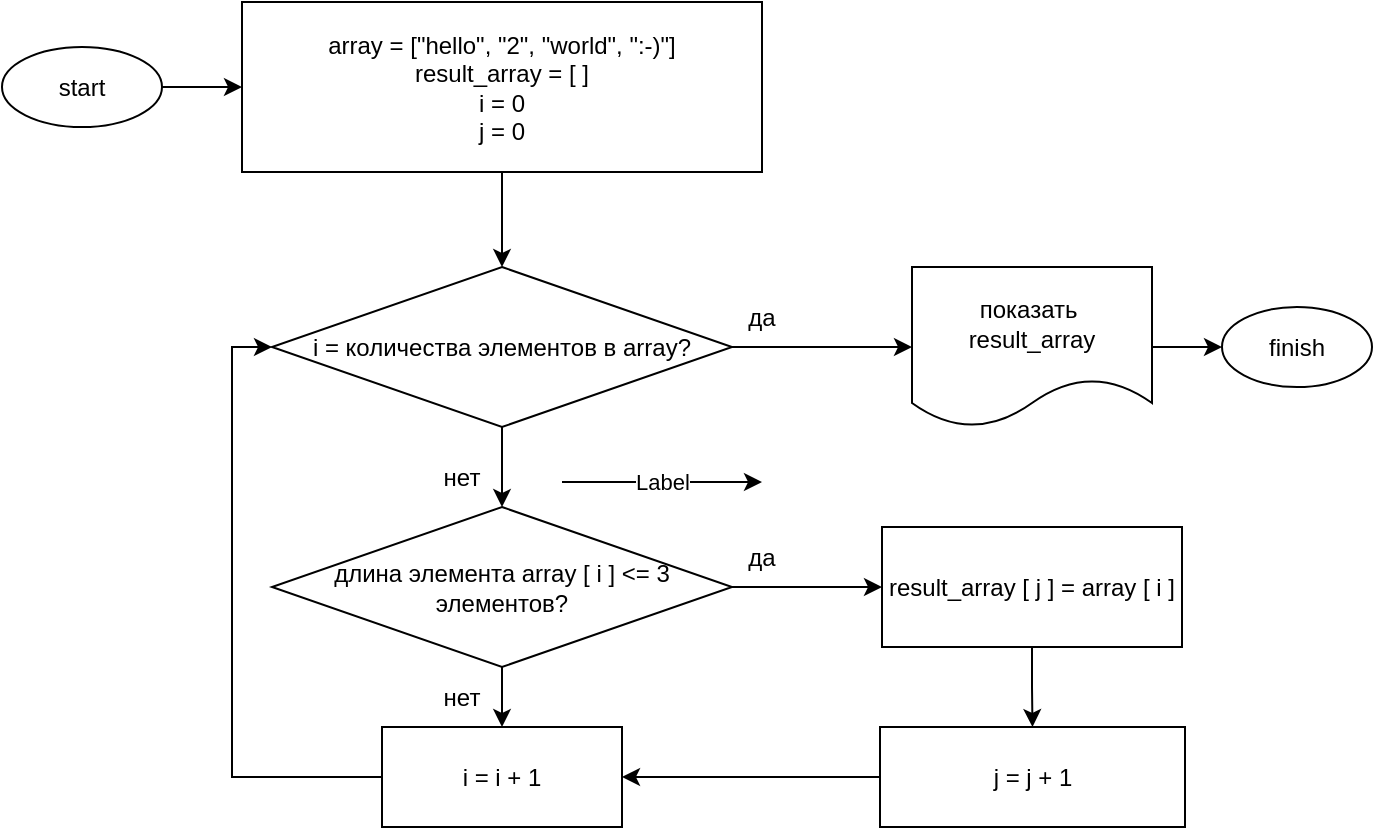 <mxfile version="20.2.2" type="device"><diagram id="PmcGm1K3LFxFhzlxwvRb" name="Страница 1"><mxGraphModel dx="1829" dy="1006" grid="1" gridSize="10" guides="1" tooltips="1" connect="1" arrows="1" fold="1" page="1" pageScale="1" pageWidth="827" pageHeight="1169" math="0" shadow="0"><root><mxCell id="0"/><mxCell id="1" parent="0"/><mxCell id="WZzrdGYJnRL4Bo5Kg_1P-4" style="edgeStyle=orthogonalEdgeStyle;rounded=0;orthogonalLoop=1;jettySize=auto;html=1;" parent="1" source="WZzrdGYJnRL4Bo5Kg_1P-1" target="WZzrdGYJnRL4Bo5Kg_1P-3" edge="1"><mxGeometry relative="1" as="geometry"/></mxCell><mxCell id="WZzrdGYJnRL4Bo5Kg_1P-1" value="start" style="ellipse;whiteSpace=wrap;html=1;" parent="1" vertex="1"><mxGeometry y="22.5" width="80" height="40" as="geometry"/></mxCell><mxCell id="WZzrdGYJnRL4Bo5Kg_1P-6" style="edgeStyle=orthogonalEdgeStyle;rounded=0;orthogonalLoop=1;jettySize=auto;html=1;entryX=0.5;entryY=0;entryDx=0;entryDy=0;" parent="1" source="WZzrdGYJnRL4Bo5Kg_1P-3" target="WZzrdGYJnRL4Bo5Kg_1P-5" edge="1"><mxGeometry relative="1" as="geometry"/></mxCell><mxCell id="WZzrdGYJnRL4Bo5Kg_1P-3" value="array = [&quot;hello&quot;, &quot;2&quot;, &quot;world&quot;, &quot;:-)&quot;]&lt;br&gt;result_array = [ ]&lt;br&gt;i = 0&lt;br&gt;j = 0" style="rounded=0;whiteSpace=wrap;html=1;" parent="1" vertex="1"><mxGeometry x="120" width="260" height="85" as="geometry"/></mxCell><mxCell id="WZzrdGYJnRL4Bo5Kg_1P-8" style="edgeStyle=orthogonalEdgeStyle;rounded=0;orthogonalLoop=1;jettySize=auto;html=1;entryX=0.5;entryY=0;entryDx=0;entryDy=0;" parent="1" source="WZzrdGYJnRL4Bo5Kg_1P-5" edge="1"><mxGeometry relative="1" as="geometry"><mxPoint x="250" y="252.5" as="targetPoint"/></mxGeometry></mxCell><mxCell id="WZzrdGYJnRL4Bo5Kg_1P-23" style="edgeStyle=orthogonalEdgeStyle;rounded=0;orthogonalLoop=1;jettySize=auto;html=1;" parent="1" source="WZzrdGYJnRL4Bo5Kg_1P-5" target="WZzrdGYJnRL4Bo5Kg_1P-22" edge="1"><mxGeometry relative="1" as="geometry"/></mxCell><mxCell id="WZzrdGYJnRL4Bo5Kg_1P-5" value="i = количества элементов в array?" style="rhombus;whiteSpace=wrap;html=1;" parent="1" vertex="1"><mxGeometry x="135" y="132.5" width="230" height="80" as="geometry"/></mxCell><mxCell id="WZzrdGYJnRL4Bo5Kg_1P-9" value="нет" style="text;html=1;strokeColor=none;fillColor=none;align=center;verticalAlign=middle;whiteSpace=wrap;rounded=0;" parent="1" vertex="1"><mxGeometry x="200" y="232.5" width="60" height="10" as="geometry"/></mxCell><mxCell id="WZzrdGYJnRL4Bo5Kg_1P-14" style="edgeStyle=orthogonalEdgeStyle;rounded=0;orthogonalLoop=1;jettySize=auto;html=1;" parent="1" source="WZzrdGYJnRL4Bo5Kg_1P-10" target="WZzrdGYJnRL4Bo5Kg_1P-13" edge="1"><mxGeometry relative="1" as="geometry"/></mxCell><mxCell id="WZzrdGYJnRL4Bo5Kg_1P-18" style="edgeStyle=orthogonalEdgeStyle;rounded=0;orthogonalLoop=1;jettySize=auto;html=1;entryX=0.5;entryY=0;entryDx=0;entryDy=0;" parent="1" source="WZzrdGYJnRL4Bo5Kg_1P-10" target="WZzrdGYJnRL4Bo5Kg_1P-17" edge="1"><mxGeometry relative="1" as="geometry"/></mxCell><mxCell id="WZzrdGYJnRL4Bo5Kg_1P-10" value="длина элемента array [ i ] &amp;lt;= 3 элементов?" style="rhombus;whiteSpace=wrap;html=1;" parent="1" vertex="1"><mxGeometry x="135" y="252.5" width="230" height="80" as="geometry"/></mxCell><mxCell id="WZzrdGYJnRL4Bo5Kg_1P-11" value="да&lt;br&gt;" style="text;html=1;strokeColor=none;fillColor=none;align=center;verticalAlign=middle;whiteSpace=wrap;rounded=0;" parent="1" vertex="1"><mxGeometry x="350" y="152.5" width="60" height="10" as="geometry"/></mxCell><mxCell id="WZzrdGYJnRL4Bo5Kg_1P-12" value="да&lt;br&gt;" style="text;html=1;strokeColor=none;fillColor=none;align=center;verticalAlign=middle;whiteSpace=wrap;rounded=0;" parent="1" vertex="1"><mxGeometry x="350" y="272.5" width="60" height="10" as="geometry"/></mxCell><mxCell id="WZzrdGYJnRL4Bo5Kg_1P-16" value="" style="edgeStyle=orthogonalEdgeStyle;rounded=0;orthogonalLoop=1;jettySize=auto;html=1;" parent="1" source="WZzrdGYJnRL4Bo5Kg_1P-13" target="WZzrdGYJnRL4Bo5Kg_1P-15" edge="1"><mxGeometry relative="1" as="geometry"/></mxCell><mxCell id="WZzrdGYJnRL4Bo5Kg_1P-13" value="result_array [ j ] = array [ i ]" style="rounded=0;whiteSpace=wrap;html=1;" parent="1" vertex="1"><mxGeometry x="440" y="262.5" width="150" height="60" as="geometry"/></mxCell><mxCell id="WZzrdGYJnRL4Bo5Kg_1P-19" style="edgeStyle=orthogonalEdgeStyle;rounded=0;orthogonalLoop=1;jettySize=auto;html=1;entryX=1;entryY=0.5;entryDx=0;entryDy=0;" parent="1" source="WZzrdGYJnRL4Bo5Kg_1P-15" target="WZzrdGYJnRL4Bo5Kg_1P-17" edge="1"><mxGeometry relative="1" as="geometry"/></mxCell><mxCell id="WZzrdGYJnRL4Bo5Kg_1P-15" value="j = j + 1" style="whiteSpace=wrap;html=1;rounded=0;" parent="1" vertex="1"><mxGeometry x="439" y="362.5" width="152.5" height="50" as="geometry"/></mxCell><mxCell id="WZzrdGYJnRL4Bo5Kg_1P-20" style="edgeStyle=orthogonalEdgeStyle;rounded=0;orthogonalLoop=1;jettySize=auto;html=1;entryX=0;entryY=0.5;entryDx=0;entryDy=0;" parent="1" source="WZzrdGYJnRL4Bo5Kg_1P-17" target="WZzrdGYJnRL4Bo5Kg_1P-5" edge="1"><mxGeometry relative="1" as="geometry"><Array as="points"><mxPoint x="115" y="387.5"/><mxPoint x="115" y="172.5"/></Array></mxGeometry></mxCell><mxCell id="WZzrdGYJnRL4Bo5Kg_1P-17" value="i = i + 1" style="rounded=0;whiteSpace=wrap;html=1;" parent="1" vertex="1"><mxGeometry x="190" y="362.5" width="120" height="50" as="geometry"/></mxCell><mxCell id="WZzrdGYJnRL4Bo5Kg_1P-21" value="нет" style="text;html=1;strokeColor=none;fillColor=none;align=center;verticalAlign=middle;whiteSpace=wrap;rounded=0;" parent="1" vertex="1"><mxGeometry x="200" y="342.5" width="60" height="10" as="geometry"/></mxCell><mxCell id="WZzrdGYJnRL4Bo5Kg_1P-25" value="" style="edgeStyle=orthogonalEdgeStyle;rounded=0;orthogonalLoop=1;jettySize=auto;html=1;" parent="1" source="WZzrdGYJnRL4Bo5Kg_1P-22" target="WZzrdGYJnRL4Bo5Kg_1P-24" edge="1"><mxGeometry relative="1" as="geometry"/></mxCell><mxCell id="WZzrdGYJnRL4Bo5Kg_1P-22" value="показать&amp;nbsp;&lt;br&gt;result_array" style="shape=document;whiteSpace=wrap;html=1;boundedLbl=1;" parent="1" vertex="1"><mxGeometry x="455" y="132.5" width="120" height="80" as="geometry"/></mxCell><mxCell id="WZzrdGYJnRL4Bo5Kg_1P-24" value="finish" style="ellipse;whiteSpace=wrap;html=1;" parent="1" vertex="1"><mxGeometry x="610" y="152.5" width="75" height="40" as="geometry"/></mxCell><mxCell id="WZzrdGYJnRL4Bo5Kg_1P-26" value="" style="endArrow=classic;html=1;rounded=0;" parent="1" edge="1"><mxGeometry relative="1" as="geometry"><mxPoint x="280" y="240" as="sourcePoint"/><mxPoint x="380" y="240" as="targetPoint"/></mxGeometry></mxCell><mxCell id="WZzrdGYJnRL4Bo5Kg_1P-27" value="Label" style="edgeLabel;resizable=0;html=1;align=center;verticalAlign=middle;" parent="WZzrdGYJnRL4Bo5Kg_1P-26" connectable="0" vertex="1"><mxGeometry relative="1" as="geometry"/></mxCell></root></mxGraphModel></diagram></mxfile>